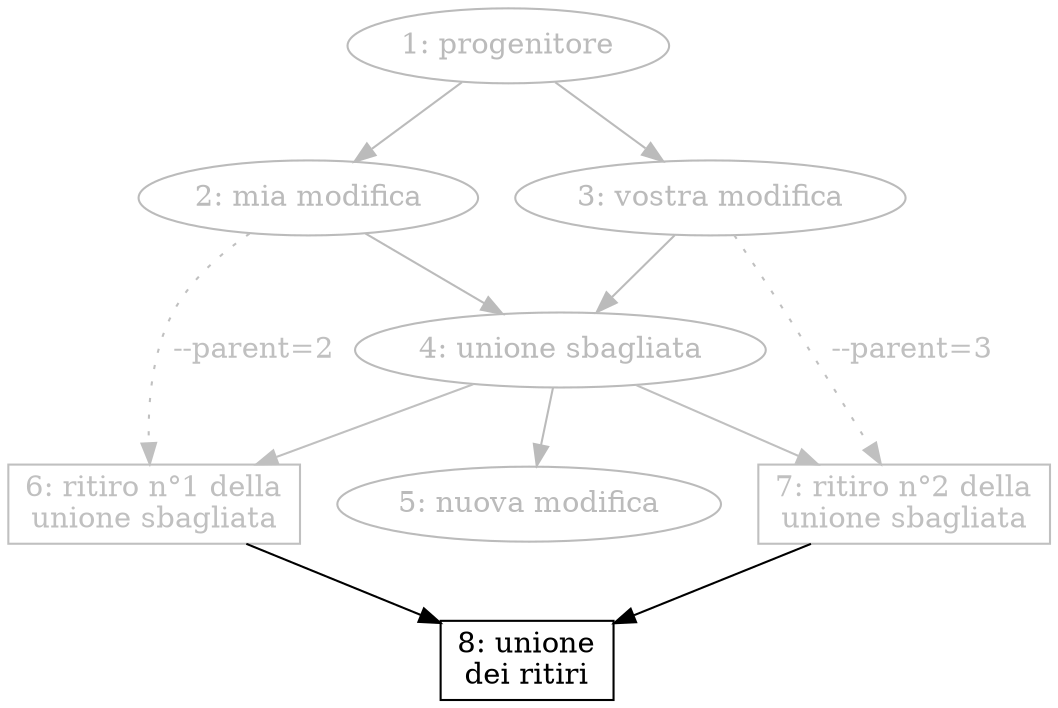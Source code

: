 digraph bad_merge_4 {
	ancestor [label="1: progenitore",color="#bbbbbb",fontcolor="#bbbbbb"];
	left [label="2: mia modifica",color="#bbbbbb",fontcolor="#bbbbbb"];
	right [label="3: vostra modifica",color="#bbbbbb",fontcolor="#bbbbbb"];
	bad [label="4: unione sbagliata",color="#bbbbbb",fontcolor="#bbbbbb"];
	new [label="5: nuova modifica",color="#bbbbbb",fontcolor="#bbbbbb"];

	bak_left [label="6: ritiro n°1 della\nunione sbagliata",color=grey,fontcolor=grey,shape=box];
	bak_right [label="7: ritiro n°2 della\nunione sbagliata",color=grey,fontcolor=grey,shape=box];
	good [label="8: unione\ndei ritiri",shape=box];

	ancestor -> left [color="#bbbbbb"];
	ancestor -> right [color="#bbbbbb"];
	left -> bad [color="#bbbbbb"];
	right -> bad [color="#bbbbbb"];
	bad -> new [color="#bbbbbb"];

	bad -> bak_left [color=grey];
	left -> bak_left [style=dotted,label="--parent=2",color=grey,fontcolor=grey];

	bad -> bak_right [color=grey];
	right -> bak_right [style=dotted,label="--parent=3",color=grey,fontcolor=grey];

	bak_left -> good;
	bak_right -> good;
}

